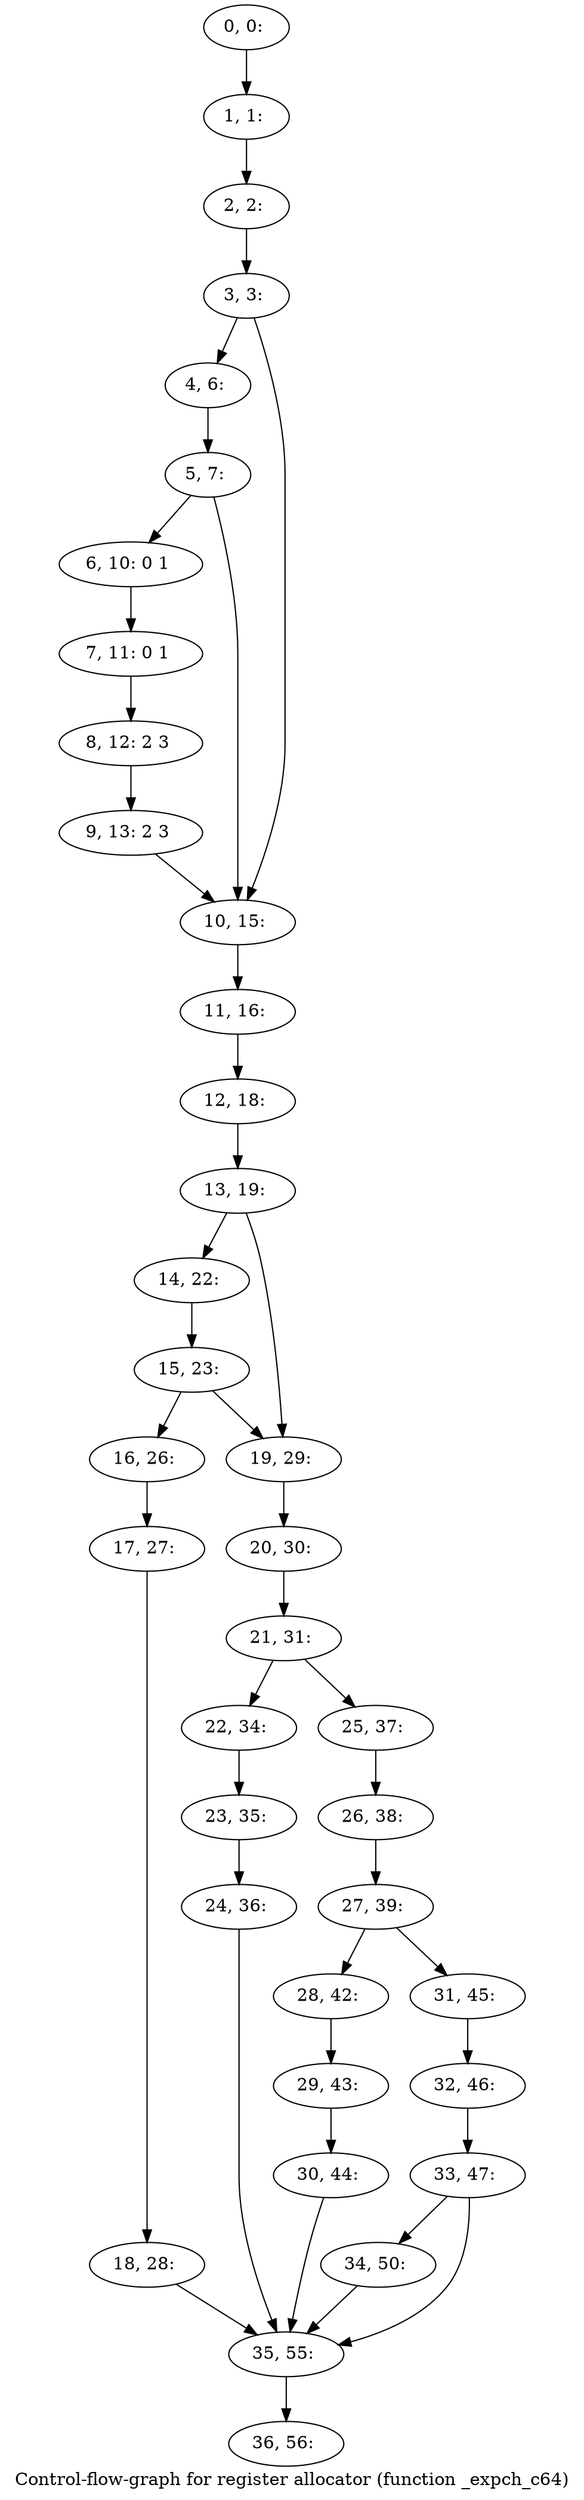digraph G {
graph [label="Control-flow-graph for register allocator (function _expch_c64)"]
0[label="0, 0: "];
1[label="1, 1: "];
2[label="2, 2: "];
3[label="3, 3: "];
4[label="4, 6: "];
5[label="5, 7: "];
6[label="6, 10: 0 1 "];
7[label="7, 11: 0 1 "];
8[label="8, 12: 2 3 "];
9[label="9, 13: 2 3 "];
10[label="10, 15: "];
11[label="11, 16: "];
12[label="12, 18: "];
13[label="13, 19: "];
14[label="14, 22: "];
15[label="15, 23: "];
16[label="16, 26: "];
17[label="17, 27: "];
18[label="18, 28: "];
19[label="19, 29: "];
20[label="20, 30: "];
21[label="21, 31: "];
22[label="22, 34: "];
23[label="23, 35: "];
24[label="24, 36: "];
25[label="25, 37: "];
26[label="26, 38: "];
27[label="27, 39: "];
28[label="28, 42: "];
29[label="29, 43: "];
30[label="30, 44: "];
31[label="31, 45: "];
32[label="32, 46: "];
33[label="33, 47: "];
34[label="34, 50: "];
35[label="35, 55: "];
36[label="36, 56: "];
0->1 ;
1->2 ;
2->3 ;
3->4 ;
3->10 ;
4->5 ;
5->6 ;
5->10 ;
6->7 ;
7->8 ;
8->9 ;
9->10 ;
10->11 ;
11->12 ;
12->13 ;
13->14 ;
13->19 ;
14->15 ;
15->16 ;
15->19 ;
16->17 ;
17->18 ;
18->35 ;
19->20 ;
20->21 ;
21->22 ;
21->25 ;
22->23 ;
23->24 ;
24->35 ;
25->26 ;
26->27 ;
27->28 ;
27->31 ;
28->29 ;
29->30 ;
30->35 ;
31->32 ;
32->33 ;
33->34 ;
33->35 ;
34->35 ;
35->36 ;
}
